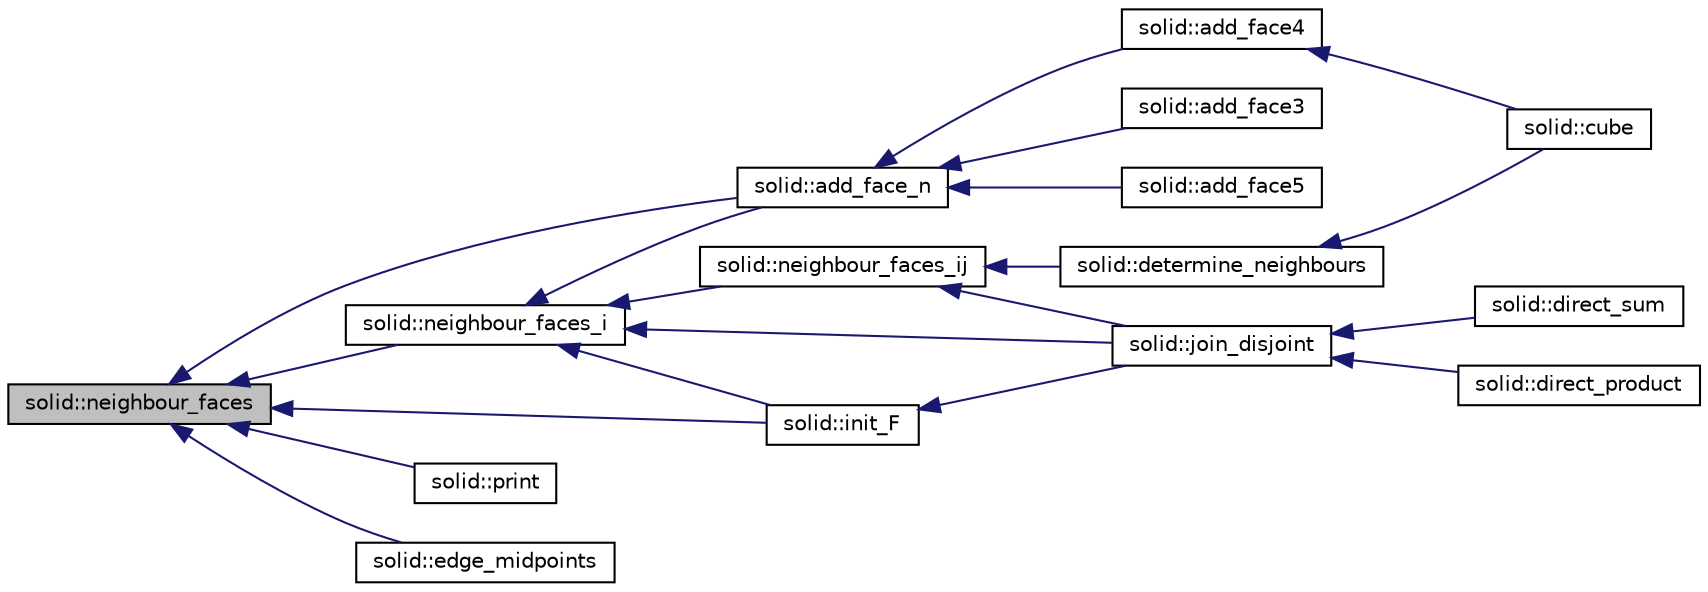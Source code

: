 digraph "solid::neighbour_faces"
{
  edge [fontname="Helvetica",fontsize="10",labelfontname="Helvetica",labelfontsize="10"];
  node [fontname="Helvetica",fontsize="10",shape=record];
  rankdir="LR";
  Node3671 [label="solid::neighbour_faces",height=0.2,width=0.4,color="black", fillcolor="grey75", style="filled", fontcolor="black"];
  Node3671 -> Node3672 [dir="back",color="midnightblue",fontsize="10",style="solid",fontname="Helvetica"];
  Node3672 [label="solid::neighbour_faces_i",height=0.2,width=0.4,color="black", fillcolor="white", style="filled",URL="$d8/def/classsolid.html#a5f8389874c5134f2ccb46a93c2335937"];
  Node3672 -> Node3673 [dir="back",color="midnightblue",fontsize="10",style="solid",fontname="Helvetica"];
  Node3673 [label="solid::neighbour_faces_ij",height=0.2,width=0.4,color="black", fillcolor="white", style="filled",URL="$d8/def/classsolid.html#ad4a9463c16700ba259cdd6e62b183e23"];
  Node3673 -> Node3674 [dir="back",color="midnightblue",fontsize="10",style="solid",fontname="Helvetica"];
  Node3674 [label="solid::determine_neighbours",height=0.2,width=0.4,color="black", fillcolor="white", style="filled",URL="$d8/def/classsolid.html#ad6bcabc7a3e9082b4baef371e7828c27"];
  Node3674 -> Node3675 [dir="back",color="midnightblue",fontsize="10",style="solid",fontname="Helvetica"];
  Node3675 [label="solid::cube",height=0.2,width=0.4,color="black", fillcolor="white", style="filled",URL="$d8/def/classsolid.html#a308e6888759550da489397527ed89137"];
  Node3673 -> Node3676 [dir="back",color="midnightblue",fontsize="10",style="solid",fontname="Helvetica"];
  Node3676 [label="solid::join_disjoint",height=0.2,width=0.4,color="black", fillcolor="white", style="filled",URL="$d8/def/classsolid.html#ac3c7868e3b650b7112309c7ad15a394c"];
  Node3676 -> Node3677 [dir="back",color="midnightblue",fontsize="10",style="solid",fontname="Helvetica"];
  Node3677 [label="solid::direct_sum",height=0.2,width=0.4,color="black", fillcolor="white", style="filled",URL="$d8/def/classsolid.html#a2045d572bdbd493c541c69624baeedbf"];
  Node3676 -> Node3678 [dir="back",color="midnightblue",fontsize="10",style="solid",fontname="Helvetica"];
  Node3678 [label="solid::direct_product",height=0.2,width=0.4,color="black", fillcolor="white", style="filled",URL="$d8/def/classsolid.html#a8b4527c066bcebd2e6542fe158c607b0"];
  Node3672 -> Node3679 [dir="back",color="midnightblue",fontsize="10",style="solid",fontname="Helvetica"];
  Node3679 [label="solid::init_F",height=0.2,width=0.4,color="black", fillcolor="white", style="filled",URL="$d8/def/classsolid.html#ab61e6cc032b5370f77857fe1fc10222d"];
  Node3679 -> Node3676 [dir="back",color="midnightblue",fontsize="10",style="solid",fontname="Helvetica"];
  Node3672 -> Node3680 [dir="back",color="midnightblue",fontsize="10",style="solid",fontname="Helvetica"];
  Node3680 [label="solid::add_face_n",height=0.2,width=0.4,color="black", fillcolor="white", style="filled",URL="$d8/def/classsolid.html#adbadfbdd46abe10cb56f041d2408b001"];
  Node3680 -> Node3681 [dir="back",color="midnightblue",fontsize="10",style="solid",fontname="Helvetica"];
  Node3681 [label="solid::add_face3",height=0.2,width=0.4,color="black", fillcolor="white", style="filled",URL="$d8/def/classsolid.html#a6875ab7d3238826f030bae684137f789"];
  Node3680 -> Node3682 [dir="back",color="midnightblue",fontsize="10",style="solid",fontname="Helvetica"];
  Node3682 [label="solid::add_face4",height=0.2,width=0.4,color="black", fillcolor="white", style="filled",URL="$d8/def/classsolid.html#ae0c74bc52056d190e54a60c78c1858a2"];
  Node3682 -> Node3675 [dir="back",color="midnightblue",fontsize="10",style="solid",fontname="Helvetica"];
  Node3680 -> Node3683 [dir="back",color="midnightblue",fontsize="10",style="solid",fontname="Helvetica"];
  Node3683 [label="solid::add_face5",height=0.2,width=0.4,color="black", fillcolor="white", style="filled",URL="$d8/def/classsolid.html#a56243f48f4573b2989154be1dca68713"];
  Node3672 -> Node3676 [dir="back",color="midnightblue",fontsize="10",style="solid",fontname="Helvetica"];
  Node3671 -> Node3679 [dir="back",color="midnightblue",fontsize="10",style="solid",fontname="Helvetica"];
  Node3671 -> Node3684 [dir="back",color="midnightblue",fontsize="10",style="solid",fontname="Helvetica"];
  Node3684 [label="solid::print",height=0.2,width=0.4,color="black", fillcolor="white", style="filled",URL="$d8/def/classsolid.html#a0afe4403778d31d092e2a66c13a9a365"];
  Node3671 -> Node3680 [dir="back",color="midnightblue",fontsize="10",style="solid",fontname="Helvetica"];
  Node3671 -> Node3685 [dir="back",color="midnightblue",fontsize="10",style="solid",fontname="Helvetica"];
  Node3685 [label="solid::edge_midpoints",height=0.2,width=0.4,color="black", fillcolor="white", style="filled",URL="$d8/def/classsolid.html#a00f043a4986f0eec6ed05c14d64919dc"];
}
